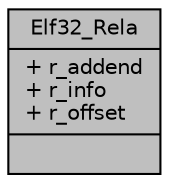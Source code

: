 digraph "Elf32_Rela"
{
 // LATEX_PDF_SIZE
  edge [fontname="Helvetica",fontsize="10",labelfontname="Helvetica",labelfontsize="10"];
  node [fontname="Helvetica",fontsize="10",shape=record];
  Node1 [label="{Elf32_Rela\n|+ r_addend\l+ r_info\l+ r_offset\l|}",height=0.2,width=0.4,color="black", fillcolor="grey75", style="filled", fontcolor="black",tooltip=" "];
}
